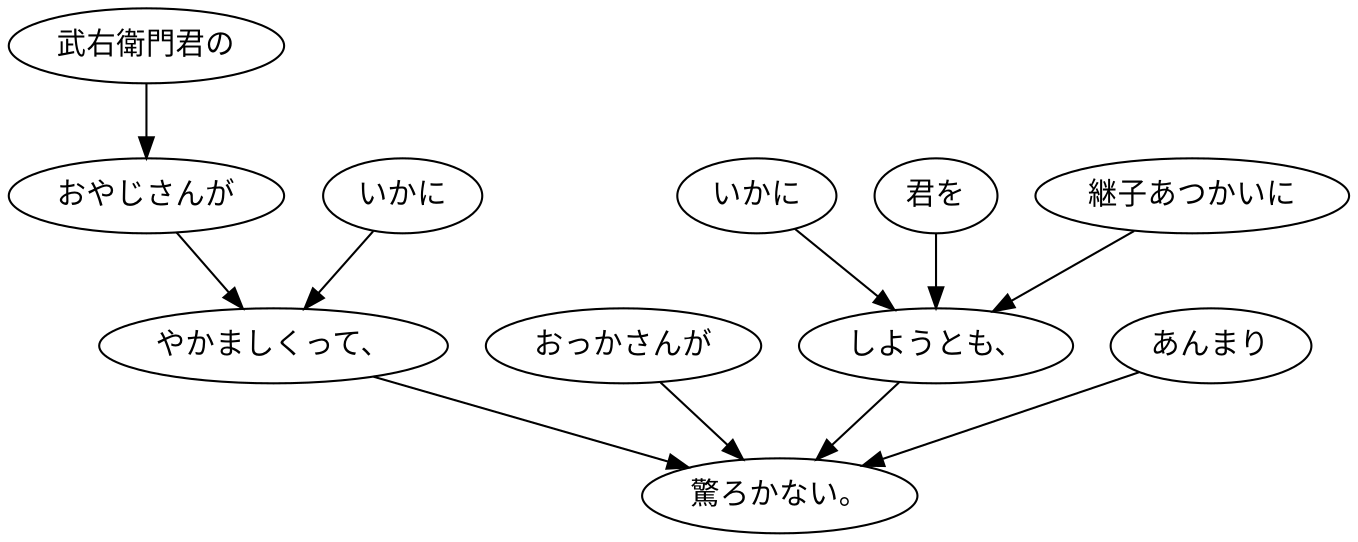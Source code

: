 digraph graph7352 {
	node0 [label="武右衛門君の"];
	node1 [label="おやじさんが"];
	node2 [label="いかに"];
	node3 [label="やかましくって、"];
	node4 [label="おっかさんが"];
	node5 [label="いかに"];
	node6 [label="君を"];
	node7 [label="継子あつかいに"];
	node8 [label="しようとも、"];
	node9 [label="あんまり"];
	node10 [label="驚ろかない。"];
	node0 -> node1;
	node1 -> node3;
	node2 -> node3;
	node3 -> node10;
	node4 -> node10;
	node5 -> node8;
	node6 -> node8;
	node7 -> node8;
	node8 -> node10;
	node9 -> node10;
}

